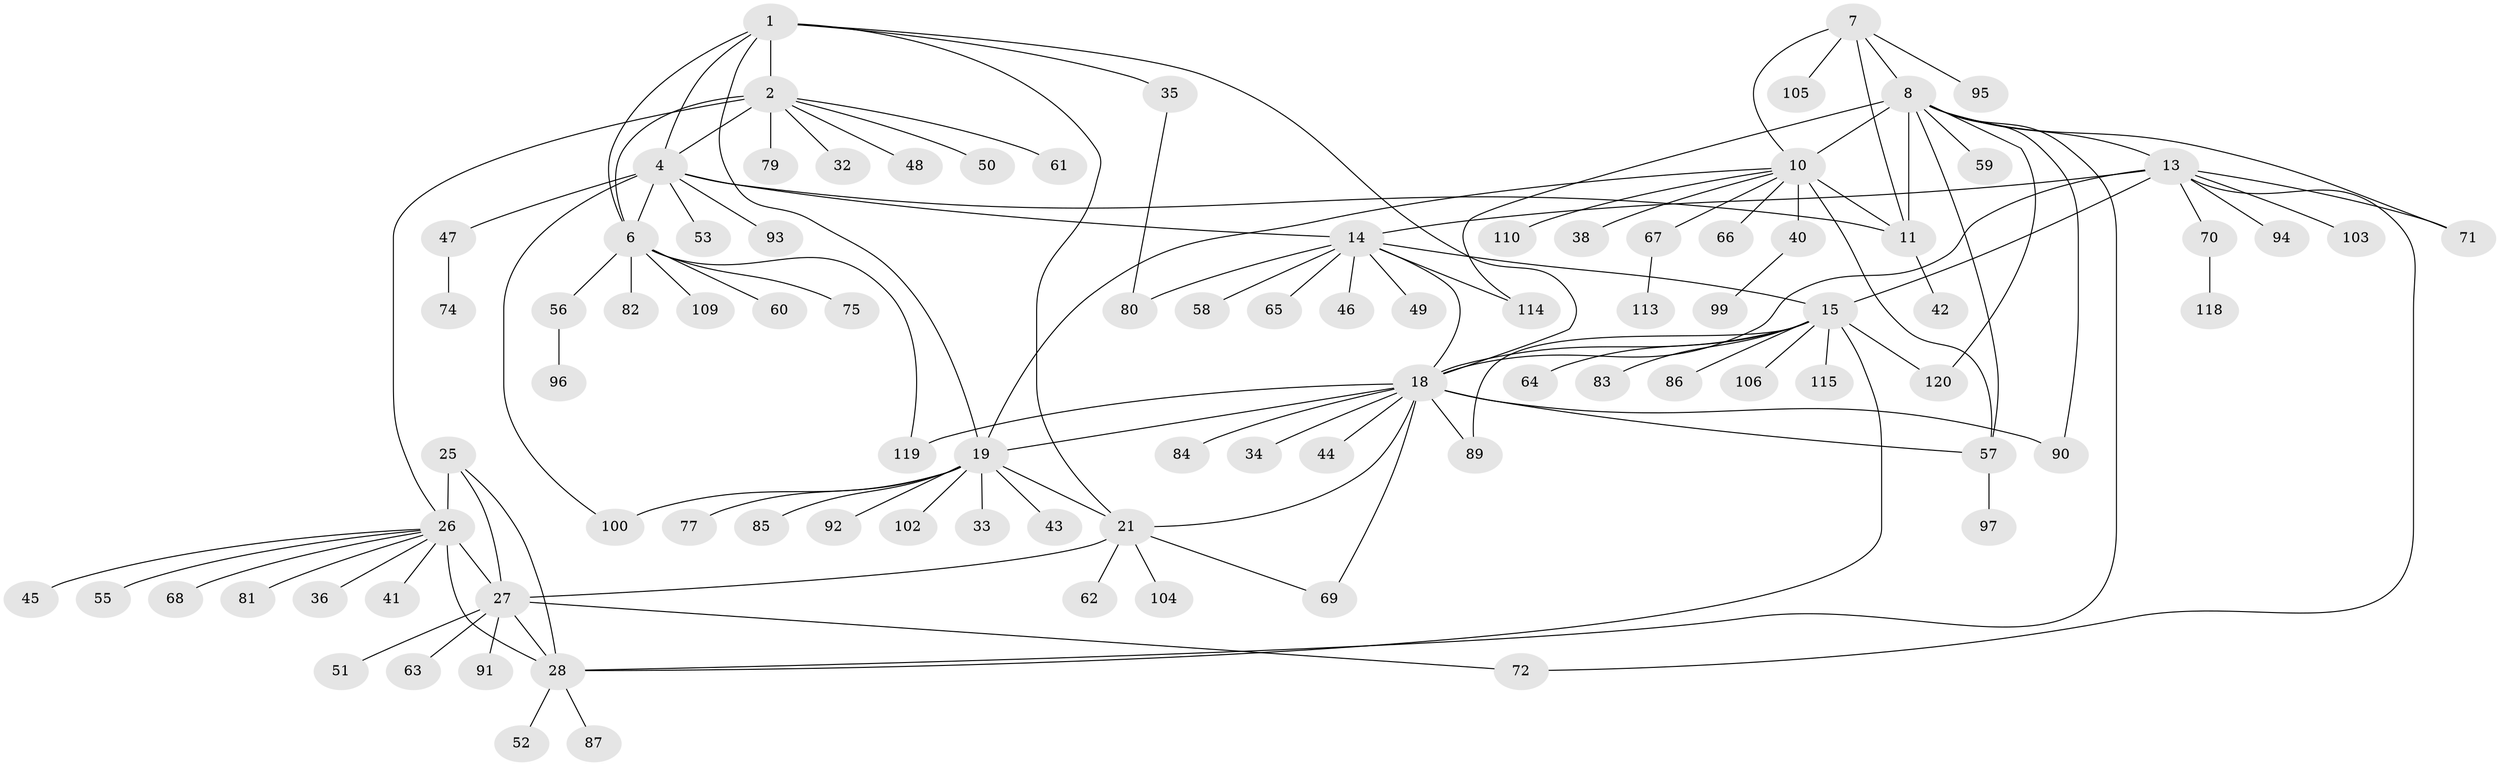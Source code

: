 // original degree distribution, {6: 0.03278688524590164, 9: 0.040983606557377046, 7: 0.04918032786885246, 8: 0.04918032786885246, 11: 0.040983606557377046, 12: 0.00819672131147541, 10: 0.01639344262295082, 5: 0.00819672131147541, 2: 0.23770491803278687, 1: 0.4918032786885246, 3: 0.02459016393442623}
// Generated by graph-tools (version 1.1) at 2025/42/03/06/25 10:42:08]
// undirected, 92 vertices, 124 edges
graph export_dot {
graph [start="1"]
  node [color=gray90,style=filled];
  1 [super="+20"];
  2 [super="+3"];
  4 [super="+5"];
  6 [super="+54"];
  7 [super="+31"];
  8 [super="+9"];
  10 [super="+12"];
  11;
  13 [super="+37"];
  14 [super="+16"];
  15 [super="+17"];
  18 [super="+22"];
  19 [super="+23"];
  21 [super="+24"];
  25 [super="+88"];
  26 [super="+29"];
  27 [super="+39"];
  28 [super="+30"];
  32 [super="+101"];
  33;
  34;
  35;
  36;
  38;
  40;
  41;
  42 [super="+108"];
  43;
  44;
  45;
  46;
  47;
  48;
  49;
  50;
  51;
  52;
  53;
  55 [super="+116"];
  56;
  57 [super="+78"];
  58 [super="+98"];
  59;
  60;
  61;
  62;
  63;
  64;
  65;
  66;
  67;
  68 [super="+73"];
  69 [super="+117"];
  70 [super="+76"];
  71 [super="+111"];
  72 [super="+107"];
  74;
  75 [super="+121"];
  77;
  79 [super="+112"];
  80;
  81;
  82;
  83;
  84;
  85;
  86;
  87;
  89;
  90 [super="+122"];
  91;
  92;
  93;
  94;
  95;
  96;
  97;
  99;
  100;
  102;
  103;
  104;
  105;
  106;
  109;
  110;
  113;
  114;
  115;
  118;
  119;
  120;
  1 -- 2 [weight=2];
  1 -- 4 [weight=2];
  1 -- 6;
  1 -- 18;
  1 -- 19 [weight=2];
  1 -- 35;
  1 -- 21 [weight=2];
  2 -- 4 [weight=4];
  2 -- 6 [weight=2];
  2 -- 32;
  2 -- 48;
  2 -- 50;
  2 -- 26;
  2 -- 61;
  2 -- 79;
  4 -- 6 [weight=2];
  4 -- 47;
  4 -- 53;
  4 -- 93;
  4 -- 100;
  4 -- 11;
  4 -- 14;
  6 -- 56;
  6 -- 60;
  6 -- 75;
  6 -- 82;
  6 -- 119;
  6 -- 109;
  7 -- 8 [weight=2];
  7 -- 10 [weight=2];
  7 -- 11;
  7 -- 95;
  7 -- 105;
  8 -- 10 [weight=4];
  8 -- 11 [weight=2];
  8 -- 13;
  8 -- 28;
  8 -- 57;
  8 -- 114;
  8 -- 120;
  8 -- 59;
  8 -- 71;
  8 -- 90;
  10 -- 11 [weight=2];
  10 -- 38;
  10 -- 66;
  10 -- 67;
  10 -- 110;
  10 -- 40;
  10 -- 19;
  10 -- 57;
  11 -- 42;
  13 -- 14 [weight=2];
  13 -- 15 [weight=2];
  13 -- 18;
  13 -- 70;
  13 -- 72;
  13 -- 94;
  13 -- 103;
  13 -- 71;
  14 -- 15 [weight=4];
  14 -- 18 [weight=2];
  14 -- 58;
  14 -- 80;
  14 -- 65;
  14 -- 46;
  14 -- 49;
  14 -- 114;
  15 -- 18 [weight=2];
  15 -- 28;
  15 -- 64;
  15 -- 89;
  15 -- 106;
  15 -- 115;
  15 -- 120;
  15 -- 83;
  15 -- 86;
  18 -- 34;
  18 -- 84;
  18 -- 90;
  18 -- 44;
  18 -- 19 [weight=2];
  18 -- 21 [weight=2];
  18 -- 119;
  18 -- 89;
  18 -- 57;
  18 -- 69;
  19 -- 21 [weight=4];
  19 -- 43;
  19 -- 33;
  19 -- 100;
  19 -- 102;
  19 -- 77;
  19 -- 85;
  19 -- 92;
  21 -- 27;
  21 -- 62;
  21 -- 104;
  21 -- 69;
  25 -- 26 [weight=2];
  25 -- 27;
  25 -- 28 [weight=2];
  26 -- 27 [weight=2];
  26 -- 28 [weight=4];
  26 -- 41;
  26 -- 55;
  26 -- 81;
  26 -- 36;
  26 -- 68;
  26 -- 45;
  27 -- 28 [weight=2];
  27 -- 51;
  27 -- 63;
  27 -- 91;
  27 -- 72;
  28 -- 52;
  28 -- 87;
  35 -- 80;
  40 -- 99;
  47 -- 74;
  56 -- 96;
  57 -- 97;
  67 -- 113;
  70 -- 118;
}
